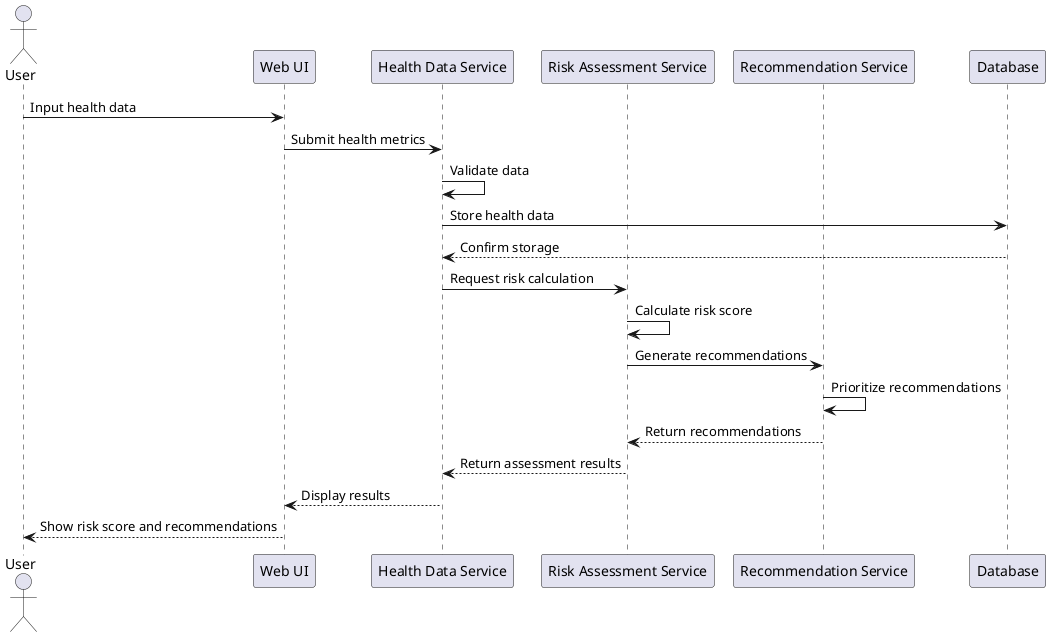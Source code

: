 
@startuml Risk Assessment Process
actor User
participant "Web UI" as UI
participant "Health Data Service" as HDS
participant "Risk Assessment Service" as RAS
participant "Recommendation Service" as RS
participant "Database" as DB

User -> UI: Input health data
UI -> HDS: Submit health metrics
HDS -> HDS: Validate data
HDS -> DB: Store health data
DB --> HDS: Confirm storage
HDS -> RAS: Request risk calculation
RAS -> RAS: Calculate risk score
RAS -> RS: Generate recommendations
RS -> RS: Prioritize recommendations
RS --> RAS: Return recommendations
RAS --> HDS: Return assessment results
HDS --> UI: Display results
UI --> User: Show risk score and recommendations
@enduml
